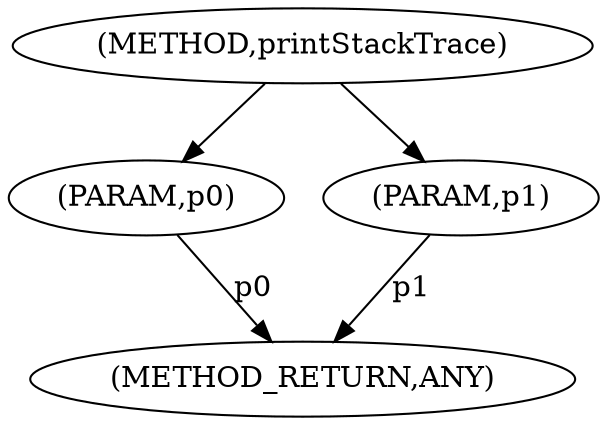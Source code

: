 digraph "printStackTrace" {  
"263" [label = <(METHOD,printStackTrace)> ]
"267" [label = <(METHOD_RETURN,ANY)> ]
"264" [label = <(PARAM,p0)> ]
"265" [label = <(PARAM,p1)> ]
  "264" -> "267"  [ label = "p0"] 
  "265" -> "267"  [ label = "p1"] 
  "263" -> "264" 
  "263" -> "265" 
}
